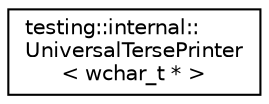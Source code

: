 digraph "Иерархия классов. Графический вид."
{
 // LATEX_PDF_SIZE
  edge [fontname="Helvetica",fontsize="10",labelfontname="Helvetica",labelfontsize="10"];
  node [fontname="Helvetica",fontsize="10",shape=record];
  rankdir="LR";
  Node0 [label="testing::internal::\lUniversalTersePrinter\l\< wchar_t * \>",height=0.2,width=0.4,color="black", fillcolor="white", style="filled",URL="$classtesting_1_1internal_1_1_universal_terse_printer_3_01wchar__t_01_5_01_4.html",tooltip=" "];
}
